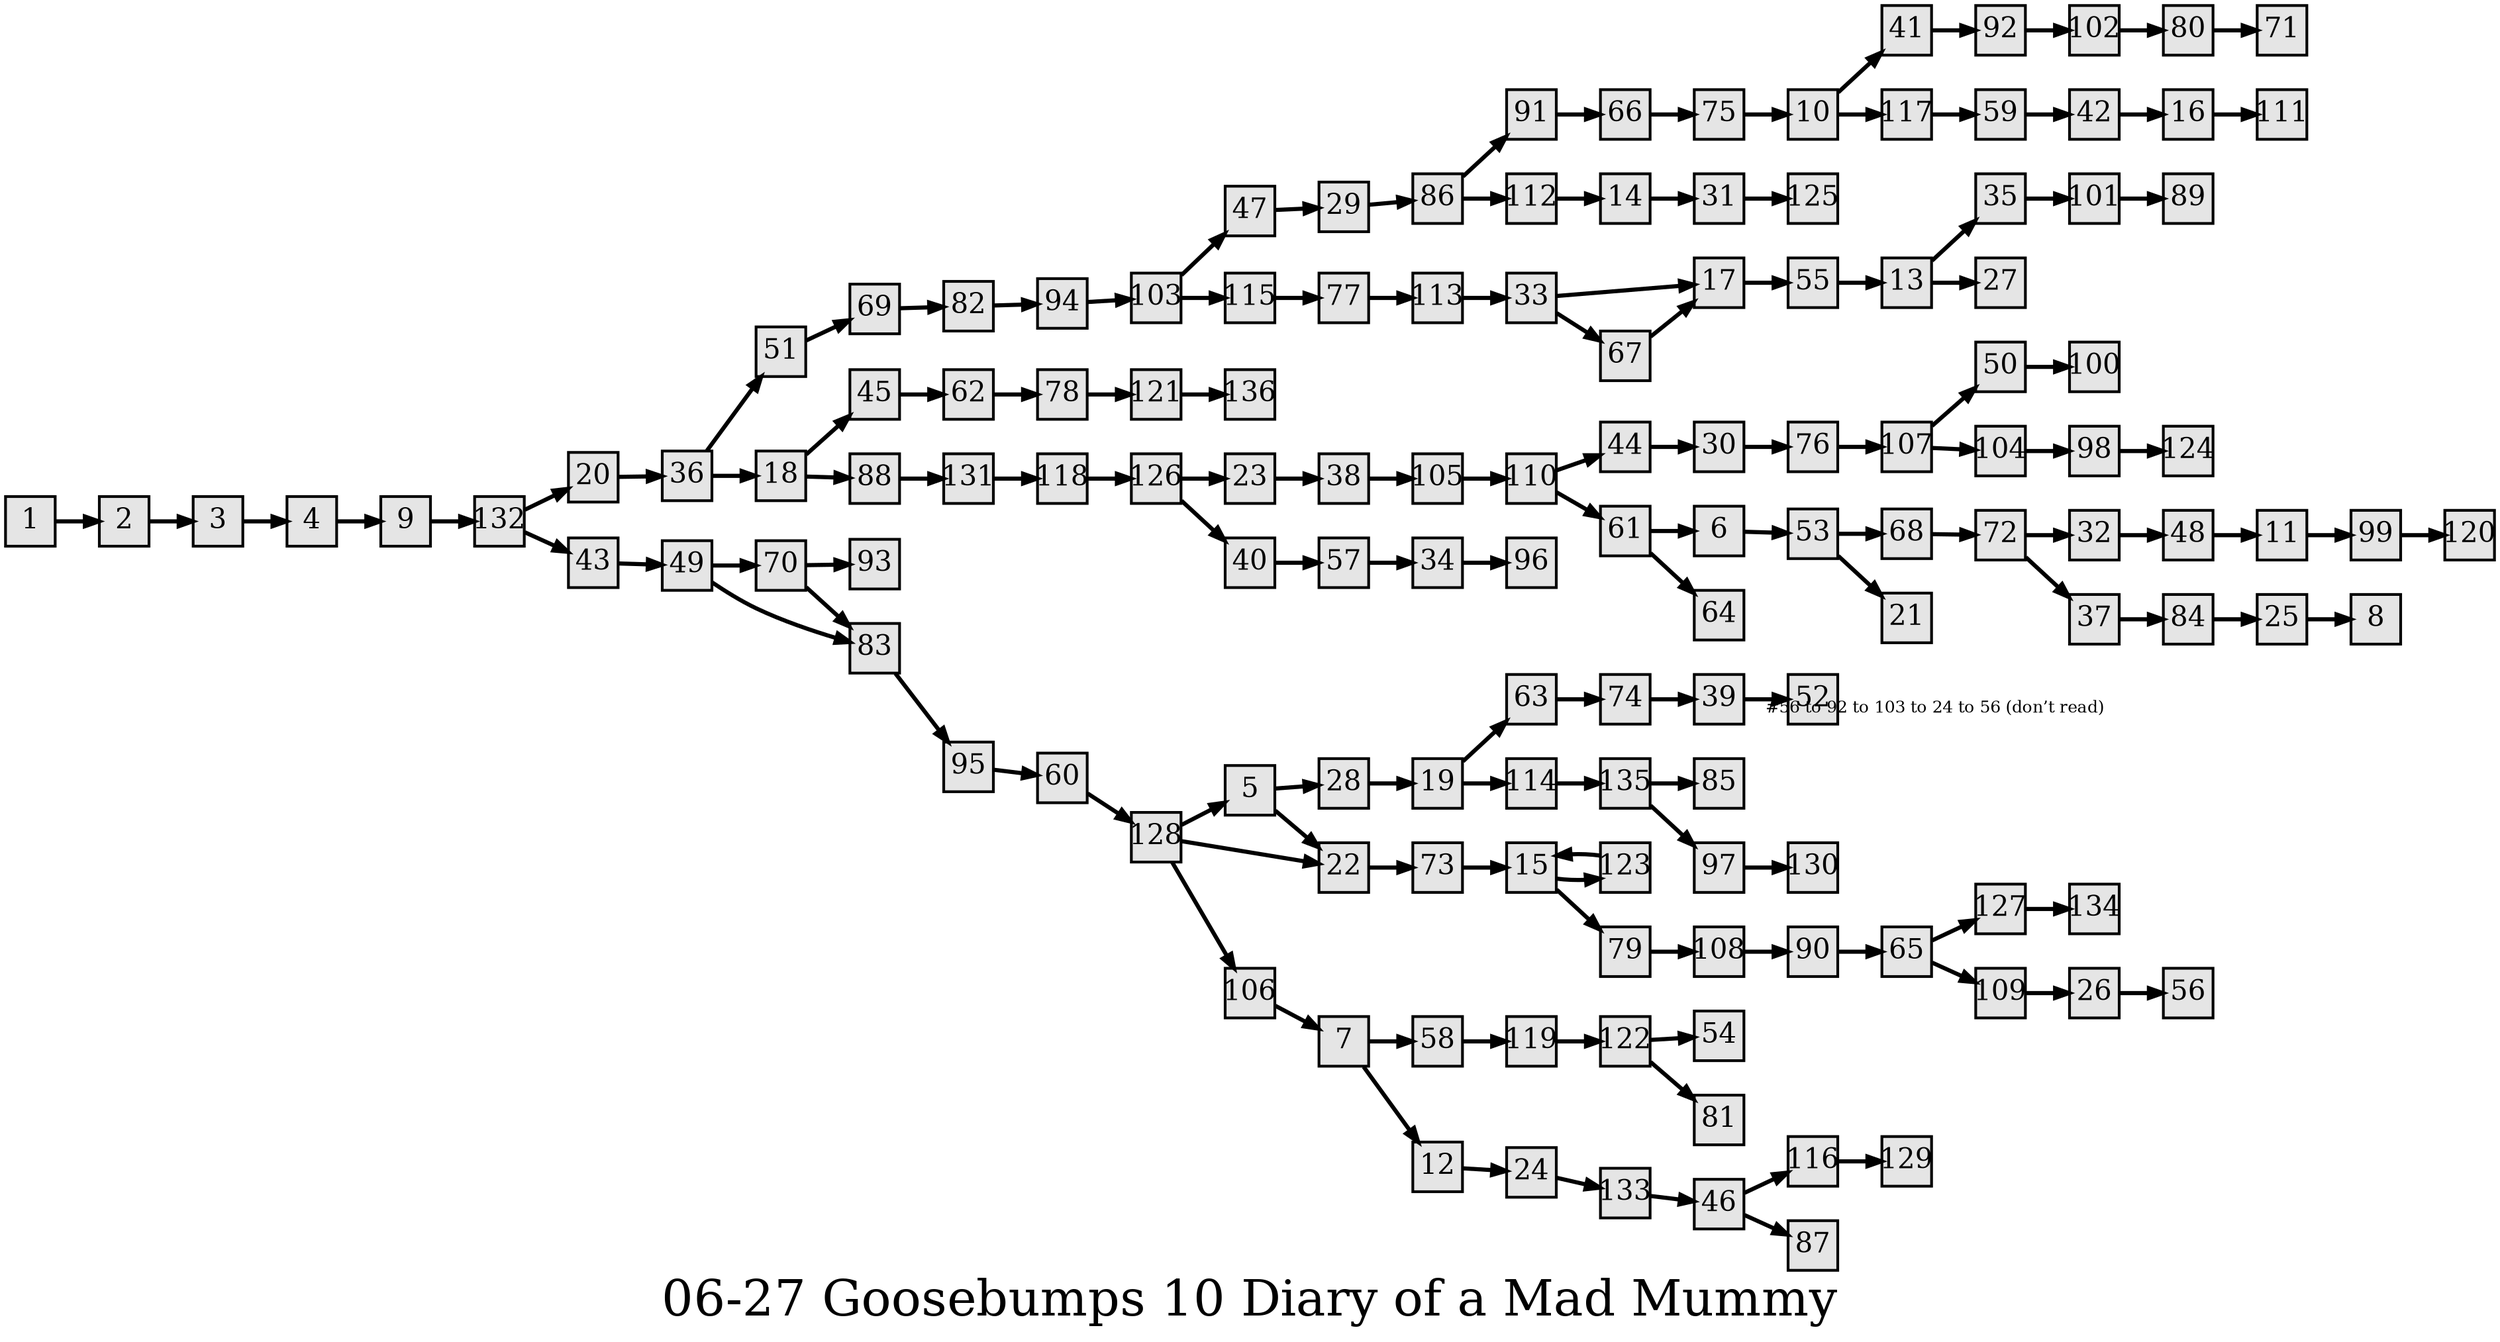 digraph g{
  graph [ label="06-27 Goosebumps 10 Diary of a Mad Mummy" rankdir=LR, ordering=out, fontsize=36, nodesep="0.35", ranksep="0.45"];
  node  [shape=rect, penwidth=2, fontsize=20, style=filled, fillcolor=grey90, margin="0,0", labelfloat=true, regular=true, fixedsize=true];
  edge  [labelfloat=true, penwidth=3, fontsize=12];
  // ---;
  // group  : Katz;
  // id     : 06-27;
  // gbid   : 1208;
  // series : Give Yourself Goosebumps;
  // title  : Diary of a Mad Mummy;
  // author : R.L. Stine;
  // credit:;
  // - name : Yee-Ann Wong;
  // role : encoder;
  // date : 2017-08-24;
  // - name : Jeremy Douglass;
  // role : editor;
  // date : 2017-10-19;
  // render:;
  // - name   : small;
  // styles : gvStyles-small.txt;
  // engine : dot;
  // comment: >;
  
  // ---;
  
  // From | To | Label;
  
  1 -> 2;
  2 -> 3;
  3 -> 4;
  4 -> 9;
  5 -> 28;
  5 -> 22;
  6 -> 53;
  7 -> 58;
  7 -> 12;
  9 -> 132;
  10 -> 41;
  10 -> 117;
  11 -> 99;
  12 -> 24;
  13 -> 35;
  13 -> 27;
  14 -> 31;
  15 -> 123;
  15 -> 79;
  16 -> 111;
  17 -> 55;
  18 -> 45;
  18 -> 88;
  19 -> 63;
  19 -> 114;
  20 -> 36;
  22 -> 73;
  23 -> 38;
  24 -> 133;
  25 -> 8;
  26 -> 56;
  28 -> 19;
  29 -> 86;
  30 -> 76;
  31 -> 125;
  32 -> 48;
  33 -> 17;
  33 -> 67;
  34 -> 96;
  35 -> 101;
  36 -> 51;
  36 -> 18;
  37 -> 84;
  38 -> 105;
  39 -> 52	[ xlabel="#56 to 92 to 103 to 24 to 56 (don’t read)" ];
  40 -> 57;
  41 -> 92;
  42 -> 16;
  43 -> 49;
  44 -> 30;
  45 -> 62;
  46 -> 116;
  46 -> 87;
  47 -> 29;
  48 -> 11;
  49 -> 70;
  49 -> 83;
  50 -> 100;
  51 -> 69;
  53 -> 68;
  53 -> 21;
  55 -> 13;
  57 -> 34;
  58 -> 119;
  59 -> 42;
  60 -> 128;
  61 -> 6;
  61 -> 64;
  62 -> 78;
  63 -> 74;
  65 -> 127;
  65 -> 109;
  66 -> 75;
  67 -> 17;
  68 -> 72;
  69 -> 82;
  70 -> 93;
  70 -> 83;
  72 -> 32;
  72 -> 37;
  73 -> 15;
  74 -> 39;
  75 -> 10;
  76 -> 107;
  77 -> 113;
  78 -> 121;
  79 -> 108;
  80 -> 71;
  82 -> 94;
  83 -> 95;
  84 -> 25;
  86 -> 91;
  86 -> 112;
  88 -> 131;
  90 -> 65;
  91 -> 66;
  92 -> 102;
  94 -> 103;
  95 -> 60;
  97 -> 130;
  98 -> 124;
  99 -> 120;
  101 -> 89;
  102 -> 80;
  103 -> 47;
  103 -> 115;
  104 -> 98;
  105 -> 110;
  106 -> 7;
  107 -> 50;
  107 -> 104;
  108 -> 90;
  109 -> 26;
  110 -> 44;
  110 -> 61;
  112 -> 14;
  113 -> 33;
  114 -> 135;
  115 -> 77;
  116 -> 129;
  117 -> 59;
  118 -> 126;
  119 -> 122;
  121 -> 136;
  122 -> 54;
  122 -> 81;
  123 -> 15;
  126 -> 23;
  126 -> 40;
  127 -> 134;
  128 -> 5;
  128 -> 22;
  128 -> 106;
  131 -> 118;
  132 -> 20;
  132 -> 43;
  133 -> 46;
  135 -> 85;
  135 -> 97;
}

